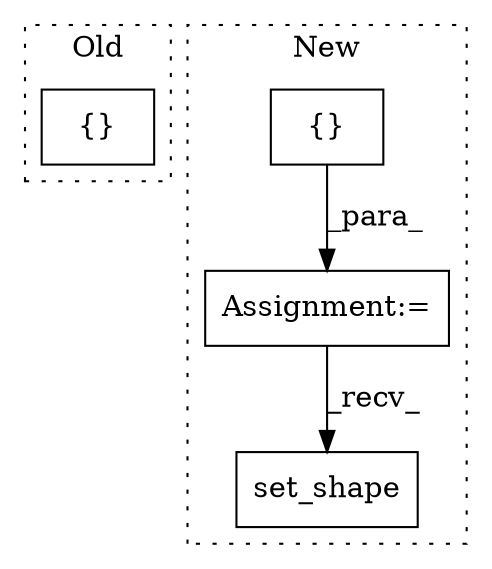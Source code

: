 digraph G {
subgraph cluster0 {
1 [label="{}" a="4" s="2934,2976" l="1,1" shape="box"];
label = "Old";
style="dotted";
}
subgraph cluster1 {
2 [label="set_shape" a="32" s="2725,2753" l="10,1" shape="box"];
3 [label="Assignment:=" a="7" s="1572" l="1" shape="box"];
4 [label="{}" a="4" s="1590,1674" l="1,1" shape="box"];
label = "New";
style="dotted";
}
3 -> 2 [label="_recv_"];
4 -> 3 [label="_para_"];
}